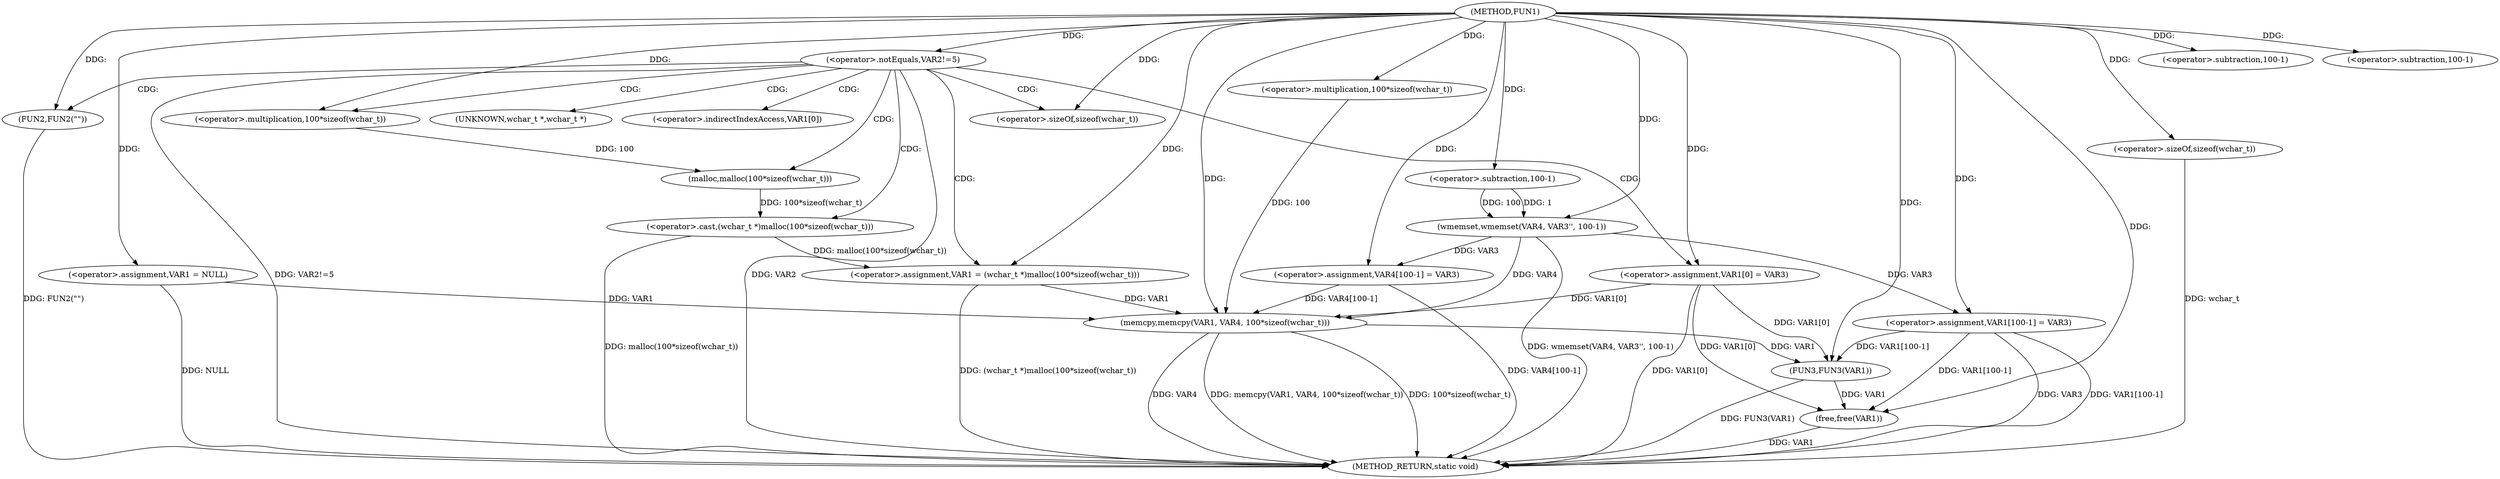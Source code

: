 digraph FUN1 {  
"1000100" [label = "(METHOD,FUN1)" ]
"1000162" [label = "(METHOD_RETURN,static void)" ]
"1000103" [label = "(<operator>.assignment,VAR1 = NULL)" ]
"1000107" [label = "(<operator>.notEquals,VAR2!=5)" ]
"1000111" [label = "(FUN2,FUN2(\"\"))" ]
"1000115" [label = "(<operator>.assignment,VAR1 = (wchar_t *)malloc(100*sizeof(wchar_t)))" ]
"1000117" [label = "(<operator>.cast,(wchar_t *)malloc(100*sizeof(wchar_t)))" ]
"1000119" [label = "(malloc,malloc(100*sizeof(wchar_t)))" ]
"1000120" [label = "(<operator>.multiplication,100*sizeof(wchar_t))" ]
"1000122" [label = "(<operator>.sizeOf,sizeof(wchar_t))" ]
"1000124" [label = "(<operator>.assignment,VAR1[0] = VAR3)" ]
"1000131" [label = "(wmemset,wmemset(VAR4, VAR3'', 100-1))" ]
"1000134" [label = "(<operator>.subtraction,100-1)" ]
"1000137" [label = "(<operator>.assignment,VAR4[100-1] = VAR3)" ]
"1000140" [label = "(<operator>.subtraction,100-1)" ]
"1000144" [label = "(memcpy,memcpy(VAR1, VAR4, 100*sizeof(wchar_t)))" ]
"1000147" [label = "(<operator>.multiplication,100*sizeof(wchar_t))" ]
"1000149" [label = "(<operator>.sizeOf,sizeof(wchar_t))" ]
"1000151" [label = "(<operator>.assignment,VAR1[100-1] = VAR3)" ]
"1000154" [label = "(<operator>.subtraction,100-1)" ]
"1000158" [label = "(FUN3,FUN3(VAR1))" ]
"1000160" [label = "(free,free(VAR1))" ]
"1000118" [label = "(UNKNOWN,wchar_t *,wchar_t *)" ]
"1000125" [label = "(<operator>.indirectIndexAccess,VAR1[0])" ]
  "1000115" -> "1000162"  [ label = "DDG: (wchar_t *)malloc(100*sizeof(wchar_t))"] 
  "1000124" -> "1000162"  [ label = "DDG: VAR1[0]"] 
  "1000107" -> "1000162"  [ label = "DDG: VAR2"] 
  "1000151" -> "1000162"  [ label = "DDG: VAR3"] 
  "1000103" -> "1000162"  [ label = "DDG: NULL"] 
  "1000151" -> "1000162"  [ label = "DDG: VAR1[100-1]"] 
  "1000149" -> "1000162"  [ label = "DDG: wchar_t"] 
  "1000137" -> "1000162"  [ label = "DDG: VAR4[100-1]"] 
  "1000117" -> "1000162"  [ label = "DDG: malloc(100*sizeof(wchar_t))"] 
  "1000144" -> "1000162"  [ label = "DDG: VAR4"] 
  "1000107" -> "1000162"  [ label = "DDG: VAR2!=5"] 
  "1000144" -> "1000162"  [ label = "DDG: memcpy(VAR1, VAR4, 100*sizeof(wchar_t))"] 
  "1000158" -> "1000162"  [ label = "DDG: FUN3(VAR1)"] 
  "1000144" -> "1000162"  [ label = "DDG: 100*sizeof(wchar_t)"] 
  "1000111" -> "1000162"  [ label = "DDG: FUN2(\"\")"] 
  "1000160" -> "1000162"  [ label = "DDG: VAR1"] 
  "1000131" -> "1000162"  [ label = "DDG: wmemset(VAR4, VAR3'', 100-1)"] 
  "1000100" -> "1000103"  [ label = "DDG: "] 
  "1000100" -> "1000107"  [ label = "DDG: "] 
  "1000100" -> "1000111"  [ label = "DDG: "] 
  "1000117" -> "1000115"  [ label = "DDG: malloc(100*sizeof(wchar_t))"] 
  "1000100" -> "1000115"  [ label = "DDG: "] 
  "1000119" -> "1000117"  [ label = "DDG: 100*sizeof(wchar_t)"] 
  "1000120" -> "1000119"  [ label = "DDG: 100"] 
  "1000100" -> "1000120"  [ label = "DDG: "] 
  "1000100" -> "1000122"  [ label = "DDG: "] 
  "1000100" -> "1000124"  [ label = "DDG: "] 
  "1000100" -> "1000131"  [ label = "DDG: "] 
  "1000134" -> "1000131"  [ label = "DDG: 100"] 
  "1000134" -> "1000131"  [ label = "DDG: 1"] 
  "1000100" -> "1000134"  [ label = "DDG: "] 
  "1000131" -> "1000137"  [ label = "DDG: VAR3"] 
  "1000100" -> "1000137"  [ label = "DDG: "] 
  "1000100" -> "1000140"  [ label = "DDG: "] 
  "1000124" -> "1000144"  [ label = "DDG: VAR1[0]"] 
  "1000103" -> "1000144"  [ label = "DDG: VAR1"] 
  "1000115" -> "1000144"  [ label = "DDG: VAR1"] 
  "1000100" -> "1000144"  [ label = "DDG: "] 
  "1000131" -> "1000144"  [ label = "DDG: VAR4"] 
  "1000137" -> "1000144"  [ label = "DDG: VAR4[100-1]"] 
  "1000147" -> "1000144"  [ label = "DDG: 100"] 
  "1000100" -> "1000147"  [ label = "DDG: "] 
  "1000100" -> "1000149"  [ label = "DDG: "] 
  "1000100" -> "1000151"  [ label = "DDG: "] 
  "1000131" -> "1000151"  [ label = "DDG: VAR3"] 
  "1000100" -> "1000154"  [ label = "DDG: "] 
  "1000124" -> "1000158"  [ label = "DDG: VAR1[0]"] 
  "1000151" -> "1000158"  [ label = "DDG: VAR1[100-1]"] 
  "1000144" -> "1000158"  [ label = "DDG: VAR1"] 
  "1000100" -> "1000158"  [ label = "DDG: "] 
  "1000158" -> "1000160"  [ label = "DDG: VAR1"] 
  "1000124" -> "1000160"  [ label = "DDG: VAR1[0]"] 
  "1000151" -> "1000160"  [ label = "DDG: VAR1[100-1]"] 
  "1000100" -> "1000160"  [ label = "DDG: "] 
  "1000107" -> "1000124"  [ label = "CDG: "] 
  "1000107" -> "1000125"  [ label = "CDG: "] 
  "1000107" -> "1000119"  [ label = "CDG: "] 
  "1000107" -> "1000115"  [ label = "CDG: "] 
  "1000107" -> "1000120"  [ label = "CDG: "] 
  "1000107" -> "1000117"  [ label = "CDG: "] 
  "1000107" -> "1000118"  [ label = "CDG: "] 
  "1000107" -> "1000111"  [ label = "CDG: "] 
  "1000107" -> "1000122"  [ label = "CDG: "] 
}
